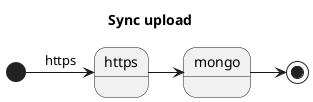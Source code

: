 @startuml

title Sync upload

state "https" as https
state "mongo" as db

[*] -> https : https
https -> db

db -> [*]

@enduml